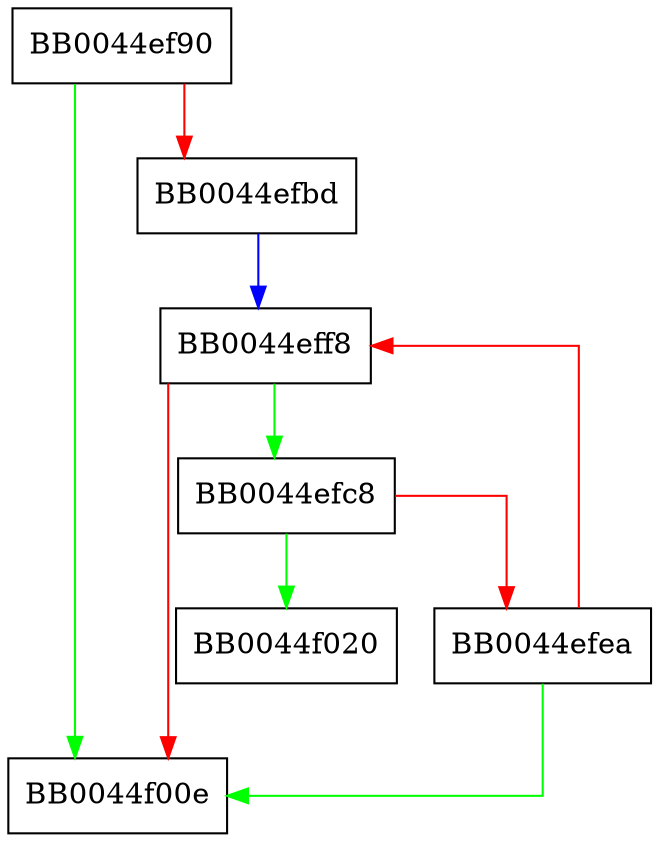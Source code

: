 digraph DSA_verify_loop {
  node [shape="box"];
  graph [splines=ortho];
  BB0044ef90 -> BB0044f00e [color="green"];
  BB0044ef90 -> BB0044efbd [color="red"];
  BB0044efbd -> BB0044eff8 [color="blue"];
  BB0044efc8 -> BB0044f020 [color="green"];
  BB0044efc8 -> BB0044efea [color="red"];
  BB0044efea -> BB0044f00e [color="green"];
  BB0044efea -> BB0044eff8 [color="red"];
  BB0044eff8 -> BB0044efc8 [color="green"];
  BB0044eff8 -> BB0044f00e [color="red"];
}